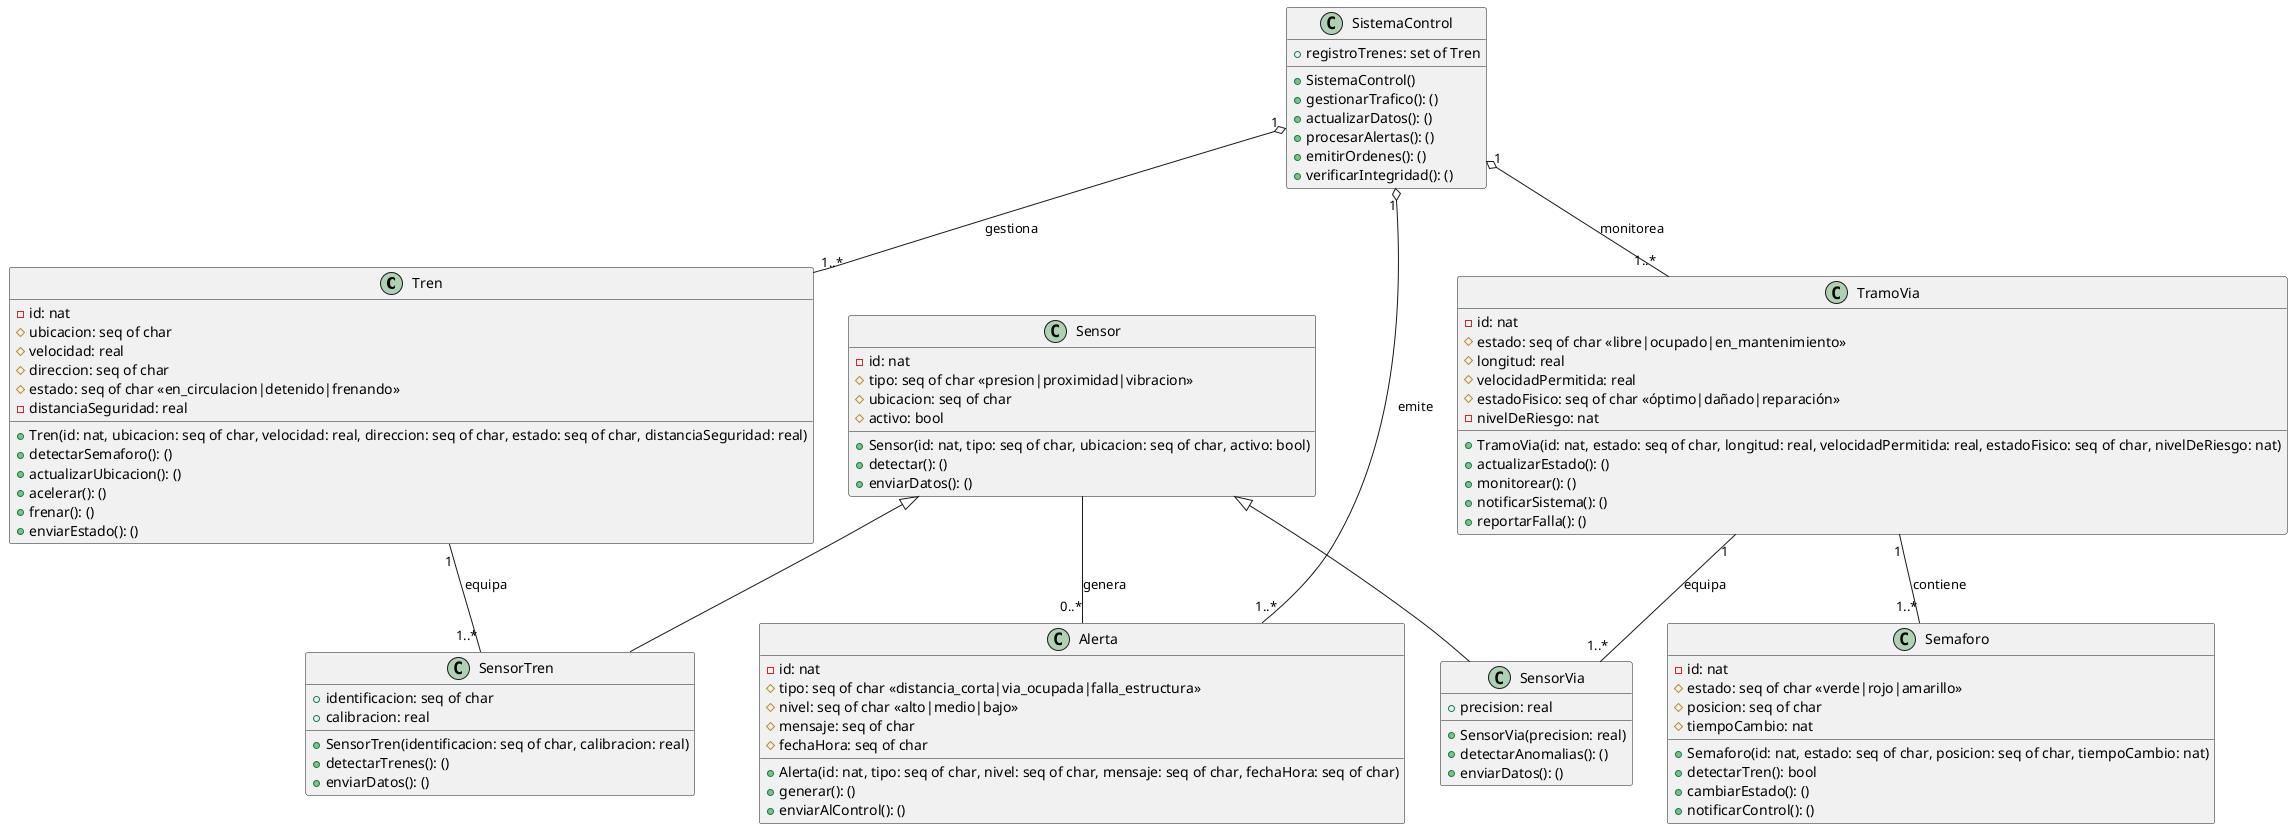 @startuml trafico de trenes

class Tren {
    -id: nat
    #ubicacion: seq of char
    #velocidad: real
    #direccion: seq of char
    #estado: seq of char <<en_circulacion|detenido|frenando>>
    -distanciaSeguridad: real
    +Tren(id: nat, ubicacion: seq of char, velocidad: real, direccion: seq of char, estado: seq of char, distanciaSeguridad: real)
    +detectarSemaforo(): ()
    +actualizarUbicacion(): ()
    +acelerar(): ()
    +frenar(): ()
    +enviarEstado(): ()
}

class TramoVia {
    -id: nat
    #estado: seq of char <<libre|ocupado|en_mantenimiento>>
    #longitud: real
    #velocidadPermitida: real
    #estadoFisico: seq of char <<óptimo|dañado|reparación>>
    -nivelDeRiesgo: nat
    +TramoVia(id: nat, estado: seq of char, longitud: real, velocidadPermitida: real, estadoFisico: seq of char, nivelDeRiesgo: nat)
    +actualizarEstado(): ()
    +monitorear(): ()
    +notificarSistema(): ()
    +reportarFalla(): ()
}

class Sensor {
    -id: nat
    #tipo: seq of char <<presion|proximidad|vibracion>>
    #ubicacion: seq of char
    #activo: bool
    +Sensor(id: nat, tipo: seq of char, ubicacion: seq of char, activo: bool)
    +detectar(): ()
    +enviarDatos(): ()
}

class SensorTren {
    +identificacion: seq of char
    +calibracion: real
    +SensorTren(identificacion: seq of char, calibracion: real)
    +detectarTrenes(): ()
    +enviarDatos(): ()
}

class SensorVia {
    +precision: real
    +SensorVia(precision: real)
    +detectarAnomalias(): ()
    +enviarDatos(): ()
}

class Semaforo {
    -id: nat
    #estado: seq of char <<verde|rojo|amarillo>>
    #posicion: seq of char
    #tiempoCambio: nat
    +Semaforo(id: nat, estado: seq of char, posicion: seq of char, tiempoCambio: nat)
    +detectarTren(): bool
    +cambiarEstado(): ()
    +notificarControl(): ()
}

class Alerta {
    -id: nat
    #tipo: seq of char <<distancia_corta|via_ocupada|falla_estructura>>
    #nivel: seq of char <<alto|medio|bajo>>
    #mensaje: seq of char
    #fechaHora: seq of char
    +Alerta(id: nat, tipo: seq of char, nivel: seq of char, mensaje: seq of char, fechaHora: seq of char)
    +generar(): ()
    +enviarAlControl(): ()
}

class SistemaControl {
    +registroTrenes: set of Tren
    +SistemaControl()
    +gestionarTrafico(): ()
    +actualizarDatos(): ()
    +procesarAlertas(): ()
    +emitirOrdenes(): ()
    +verificarIntegridad(): ()
}

' Herencia
Sensor <|-- SensorTren
Sensor <|-- SensorVia

' Relaciones del sistema
SistemaControl "1" o-- "1..*" Tren : gestiona 
SistemaControl "1" o-- "1..*" TramoVia : monitorea 
SistemaControl "1" o-- "1..*" Alerta : emite 

' Relaciones entre entidades físicas
TramoVia "1" -- "1..*" Semaforo : contiene 
TramoVia "1" -- "1..*" SensorVia : equipa 
Tren "1" -- "1..*" SensorTren : equipa

' Generación de alertas
Sensor -- "0..*" Alerta : genera

@enduml